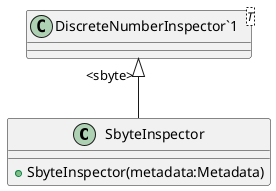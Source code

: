 @startuml
class SbyteInspector {
    + SbyteInspector(metadata:Metadata)
}
class "DiscreteNumberInspector`1"<T> {
}
"DiscreteNumberInspector`1" "<sbyte>" <|-- SbyteInspector
@enduml
